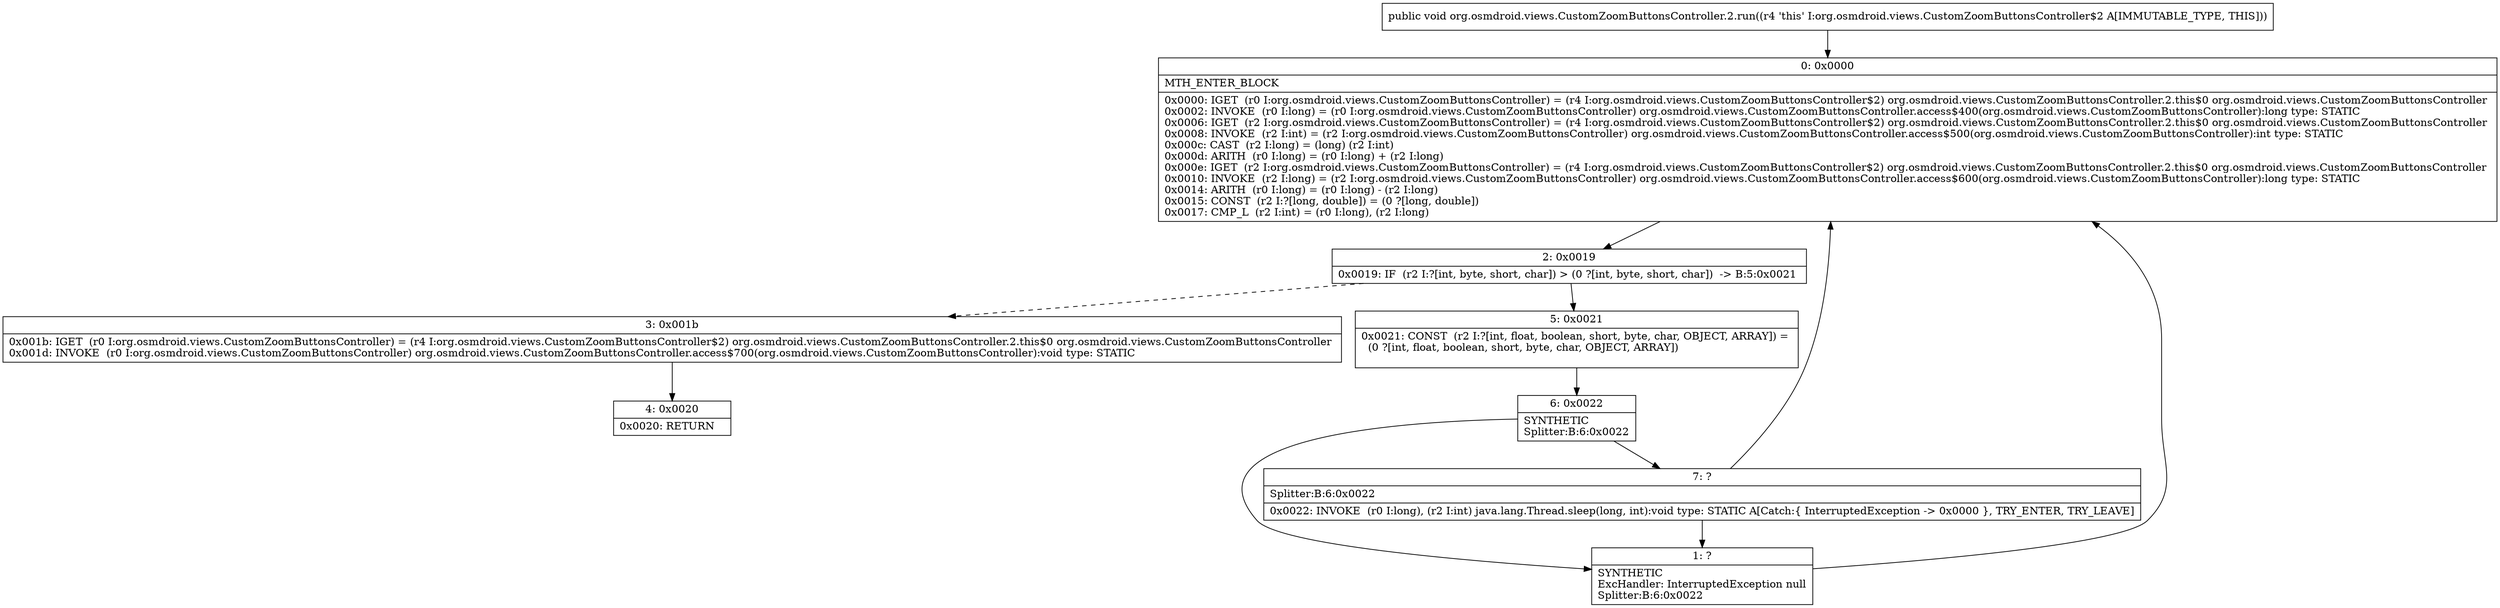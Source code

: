 digraph "CFG fororg.osmdroid.views.CustomZoomButtonsController.2.run()V" {
Node_0 [shape=record,label="{0\:\ 0x0000|MTH_ENTER_BLOCK\l|0x0000: IGET  (r0 I:org.osmdroid.views.CustomZoomButtonsController) = (r4 I:org.osmdroid.views.CustomZoomButtonsController$2) org.osmdroid.views.CustomZoomButtonsController.2.this$0 org.osmdroid.views.CustomZoomButtonsController \l0x0002: INVOKE  (r0 I:long) = (r0 I:org.osmdroid.views.CustomZoomButtonsController) org.osmdroid.views.CustomZoomButtonsController.access$400(org.osmdroid.views.CustomZoomButtonsController):long type: STATIC \l0x0006: IGET  (r2 I:org.osmdroid.views.CustomZoomButtonsController) = (r4 I:org.osmdroid.views.CustomZoomButtonsController$2) org.osmdroid.views.CustomZoomButtonsController.2.this$0 org.osmdroid.views.CustomZoomButtonsController \l0x0008: INVOKE  (r2 I:int) = (r2 I:org.osmdroid.views.CustomZoomButtonsController) org.osmdroid.views.CustomZoomButtonsController.access$500(org.osmdroid.views.CustomZoomButtonsController):int type: STATIC \l0x000c: CAST  (r2 I:long) = (long) (r2 I:int) \l0x000d: ARITH  (r0 I:long) = (r0 I:long) + (r2 I:long) \l0x000e: IGET  (r2 I:org.osmdroid.views.CustomZoomButtonsController) = (r4 I:org.osmdroid.views.CustomZoomButtonsController$2) org.osmdroid.views.CustomZoomButtonsController.2.this$0 org.osmdroid.views.CustomZoomButtonsController \l0x0010: INVOKE  (r2 I:long) = (r2 I:org.osmdroid.views.CustomZoomButtonsController) org.osmdroid.views.CustomZoomButtonsController.access$600(org.osmdroid.views.CustomZoomButtonsController):long type: STATIC \l0x0014: ARITH  (r0 I:long) = (r0 I:long) \- (r2 I:long) \l0x0015: CONST  (r2 I:?[long, double]) = (0 ?[long, double]) \l0x0017: CMP_L  (r2 I:int) = (r0 I:long), (r2 I:long) \l}"];
Node_1 [shape=record,label="{1\:\ ?|SYNTHETIC\lExcHandler: InterruptedException null\lSplitter:B:6:0x0022\l}"];
Node_2 [shape=record,label="{2\:\ 0x0019|0x0019: IF  (r2 I:?[int, byte, short, char]) \> (0 ?[int, byte, short, char])  \-\> B:5:0x0021 \l}"];
Node_3 [shape=record,label="{3\:\ 0x001b|0x001b: IGET  (r0 I:org.osmdroid.views.CustomZoomButtonsController) = (r4 I:org.osmdroid.views.CustomZoomButtonsController$2) org.osmdroid.views.CustomZoomButtonsController.2.this$0 org.osmdroid.views.CustomZoomButtonsController \l0x001d: INVOKE  (r0 I:org.osmdroid.views.CustomZoomButtonsController) org.osmdroid.views.CustomZoomButtonsController.access$700(org.osmdroid.views.CustomZoomButtonsController):void type: STATIC \l}"];
Node_4 [shape=record,label="{4\:\ 0x0020|0x0020: RETURN   \l}"];
Node_5 [shape=record,label="{5\:\ 0x0021|0x0021: CONST  (r2 I:?[int, float, boolean, short, byte, char, OBJECT, ARRAY]) = \l  (0 ?[int, float, boolean, short, byte, char, OBJECT, ARRAY])\l \l}"];
Node_6 [shape=record,label="{6\:\ 0x0022|SYNTHETIC\lSplitter:B:6:0x0022\l}"];
Node_7 [shape=record,label="{7\:\ ?|Splitter:B:6:0x0022\l|0x0022: INVOKE  (r0 I:long), (r2 I:int) java.lang.Thread.sleep(long, int):void type: STATIC A[Catch:\{ InterruptedException \-\> 0x0000 \}, TRY_ENTER, TRY_LEAVE]\l}"];
MethodNode[shape=record,label="{public void org.osmdroid.views.CustomZoomButtonsController.2.run((r4 'this' I:org.osmdroid.views.CustomZoomButtonsController$2 A[IMMUTABLE_TYPE, THIS])) }"];
MethodNode -> Node_0;
Node_0 -> Node_2;
Node_1 -> Node_0;
Node_2 -> Node_3[style=dashed];
Node_2 -> Node_5;
Node_3 -> Node_4;
Node_5 -> Node_6;
Node_6 -> Node_7;
Node_6 -> Node_1;
Node_7 -> Node_1;
Node_7 -> Node_0;
}

